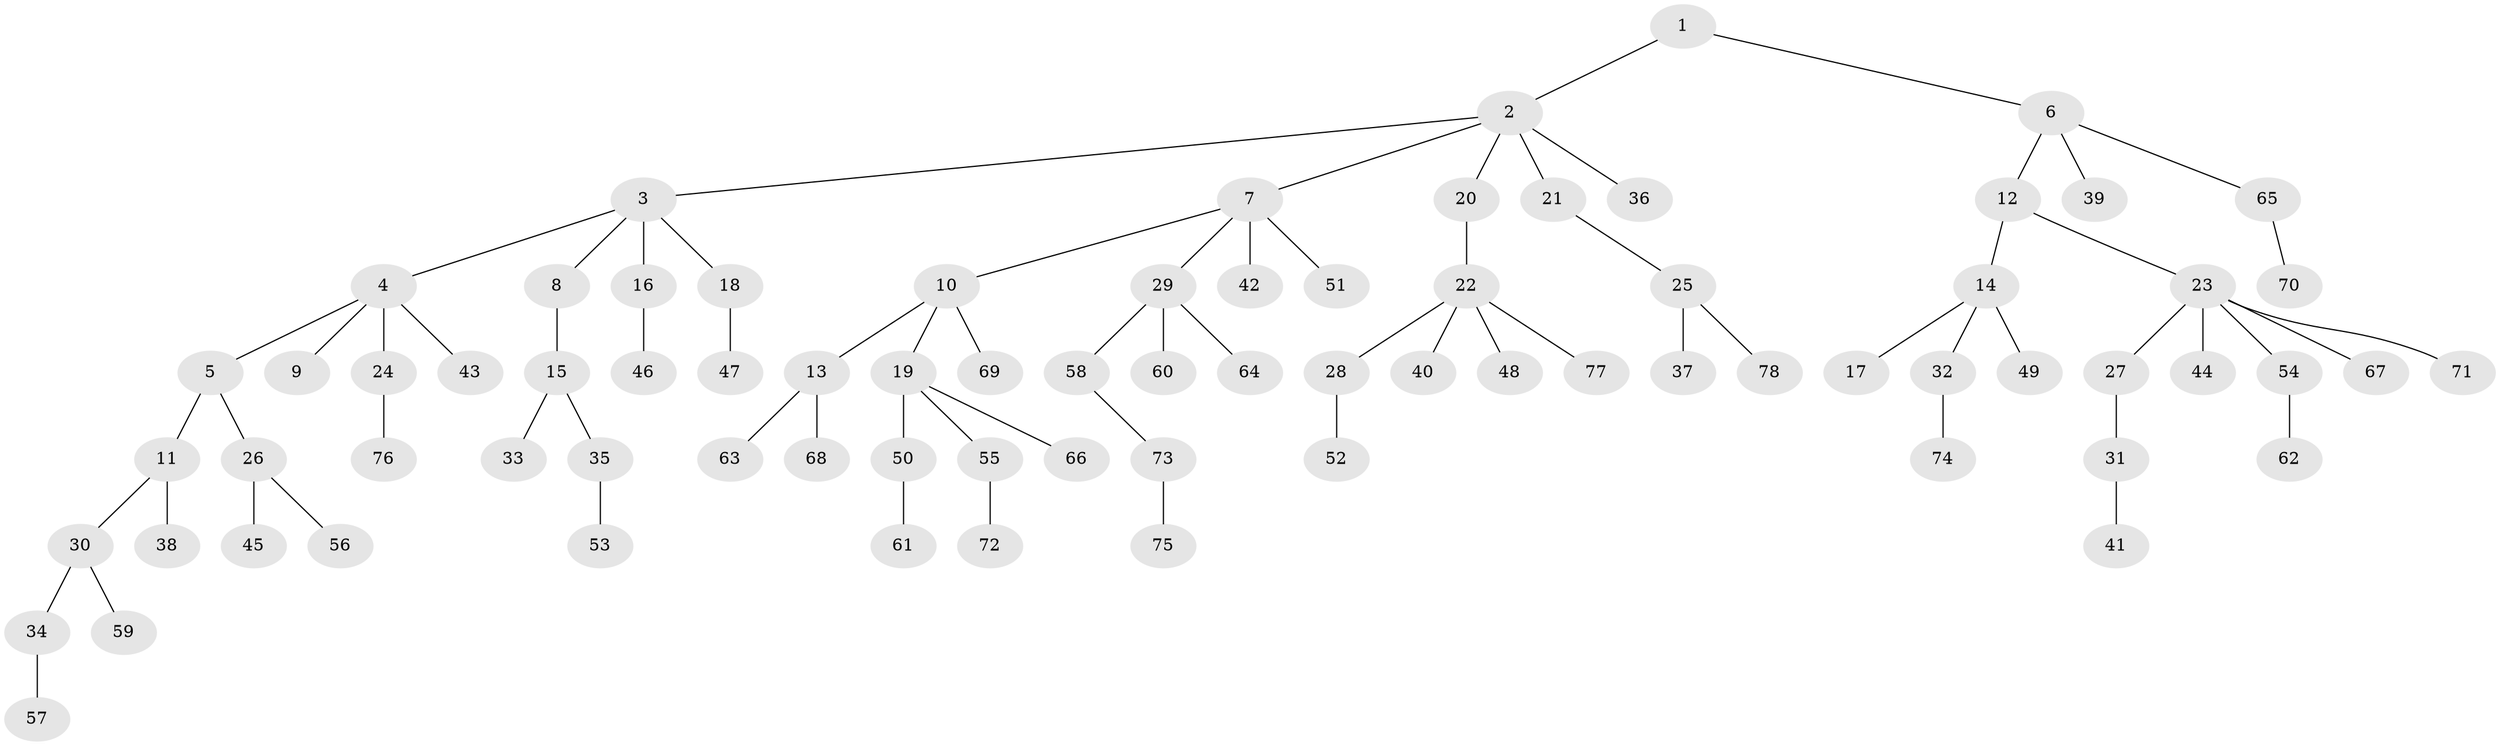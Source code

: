 // coarse degree distribution, {2: 0.1111111111111111, 6: 0.018518518518518517, 5: 0.09259259259259259, 4: 0.05555555555555555, 3: 0.1111111111111111, 1: 0.6111111111111112}
// Generated by graph-tools (version 1.1) at 2025/42/03/06/25 10:42:02]
// undirected, 78 vertices, 77 edges
graph export_dot {
graph [start="1"]
  node [color=gray90,style=filled];
  1;
  2;
  3;
  4;
  5;
  6;
  7;
  8;
  9;
  10;
  11;
  12;
  13;
  14;
  15;
  16;
  17;
  18;
  19;
  20;
  21;
  22;
  23;
  24;
  25;
  26;
  27;
  28;
  29;
  30;
  31;
  32;
  33;
  34;
  35;
  36;
  37;
  38;
  39;
  40;
  41;
  42;
  43;
  44;
  45;
  46;
  47;
  48;
  49;
  50;
  51;
  52;
  53;
  54;
  55;
  56;
  57;
  58;
  59;
  60;
  61;
  62;
  63;
  64;
  65;
  66;
  67;
  68;
  69;
  70;
  71;
  72;
  73;
  74;
  75;
  76;
  77;
  78;
  1 -- 2;
  1 -- 6;
  2 -- 3;
  2 -- 7;
  2 -- 20;
  2 -- 21;
  2 -- 36;
  3 -- 4;
  3 -- 8;
  3 -- 16;
  3 -- 18;
  4 -- 5;
  4 -- 9;
  4 -- 24;
  4 -- 43;
  5 -- 11;
  5 -- 26;
  6 -- 12;
  6 -- 39;
  6 -- 65;
  7 -- 10;
  7 -- 29;
  7 -- 42;
  7 -- 51;
  8 -- 15;
  10 -- 13;
  10 -- 19;
  10 -- 69;
  11 -- 30;
  11 -- 38;
  12 -- 14;
  12 -- 23;
  13 -- 63;
  13 -- 68;
  14 -- 17;
  14 -- 32;
  14 -- 49;
  15 -- 33;
  15 -- 35;
  16 -- 46;
  18 -- 47;
  19 -- 50;
  19 -- 55;
  19 -- 66;
  20 -- 22;
  21 -- 25;
  22 -- 28;
  22 -- 40;
  22 -- 48;
  22 -- 77;
  23 -- 27;
  23 -- 44;
  23 -- 54;
  23 -- 67;
  23 -- 71;
  24 -- 76;
  25 -- 37;
  25 -- 78;
  26 -- 45;
  26 -- 56;
  27 -- 31;
  28 -- 52;
  29 -- 58;
  29 -- 60;
  29 -- 64;
  30 -- 34;
  30 -- 59;
  31 -- 41;
  32 -- 74;
  34 -- 57;
  35 -- 53;
  50 -- 61;
  54 -- 62;
  55 -- 72;
  58 -- 73;
  65 -- 70;
  73 -- 75;
}
